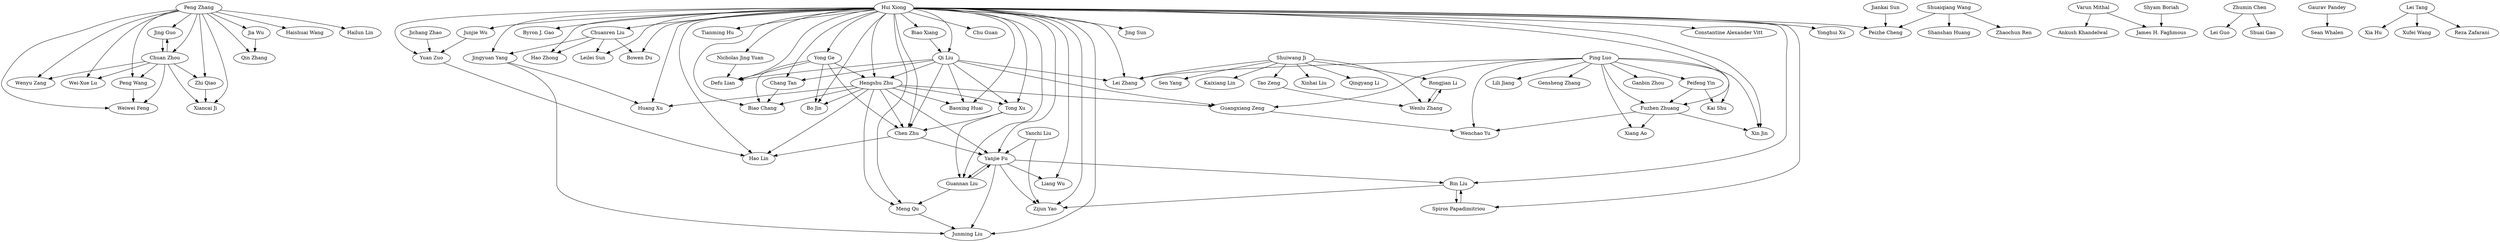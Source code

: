 strict digraph G{
"Peng Zhang" -> "Jing Guo"
"Yanchi Liu" -> "Yanjie Fu"
"Hui Xiong" -> "Chu Guan"
"Hui Xiong" -> "Yuan Zuo"
"Shuiwang Ji" -> "Kaixiang Lin"
"Ping Luo" -> "Lei Zhang"
"Hui Xiong" -> "Chen Zhu"
"Hui Xiong" -> "Lei Zhang"
"Shuaiqiang Wang" -> "Shanshan Huang"
"Ping Luo" -> "Gensheng Zhang"
"Varun Mithal" -> "Ankush Khandelwal"
"Yanchi Liu" -> "Zijun Yao"
"Hui Xiong" -> "Zijun Yao"
"Hui Xiong" -> "Huang Xu"
"Shuiwang Ji" -> "Rongjian Li"
"Peng Zhang" -> "Wenyu Zang"
"Shyam Boriah" -> "James H. Faghmous"
"Hui Xiong" -> "Hao Zhong"
"Shuiwang Ji" -> "Tao Zeng"
"Shuiwang Ji" -> "Lei Zhang"
"Shuiwang Ji" -> "Wenlu Zhang"
"Shuiwang Ji" -> "Xinhai Liu"
"Ping Luo" -> "Xin Jin"
"Ping Luo" -> "Ganbin Zhou"
"Shuaiqiang Wang" -> "Peizhe Cheng"
"Ping Luo" -> "Guangxiang Zeng"
"Peng Zhang" -> "Chuan Zhou"
"Hui Xiong" -> "Jing Sun"
"Hui Xiong" -> "Hao Lin"
"Zhumin Chen" -> "Lei Guo"
"Shuiwang Ji" -> "Qingyang Li"
"Ping Luo" -> "Fuzhen Zhuang"
"Hui Xiong" -> "Constantine Alexander Vitt"
"Hui Xiong" -> "Yong Ge"
"Shuiwang Ji" -> "Sen Yang"
"Ping Luo" -> "Kai Shu"
"Ping Luo" -> "Wenchao Yu"
"Hui Xiong" -> "Tong Xu"
"Hui Xiong" -> "Yonghui Xu"
"Tong Xu" -> "Guannan Liu"
"Zhumin Chen" -> "Shuai Gao"
"Hui Xiong" -> "Guannan Liu"
"Peng Zhang" -> "Wei-Xue Lu"
"Peng Zhang" -> "Weiwei Feng"
"Gaurav Pandey" -> "Sean Whalen"
"Peng Zhang" -> "Qin Zhang"
"Hui Xiong" -> "Xin Jin"
"Peng Zhang" -> "Haishuai Wang"
"Hui Xiong" -> "Bo Jin"
"Hui Xiong" -> "Leilei Sun"
"Hui Xiong" -> "Peizhe Cheng"
"Fuzhen Zhuang" -> "Xin Jin"
"Lei Tang" -> "Xia Hu"
"Hui Xiong" -> "Defu Lian"
"Hui Xiong" -> "Chen Zhu"
"Hui Xiong" -> "Byron J. Gao"
"Hui Xiong" -> "Chang Tan"
"Ping Luo" -> "Xiang Ao"
"Peng Zhang" -> "Xiancai Ji"
"Peng Zhang" -> "Peng Wang"
"Hui Xiong" -> "Bowen Du"
"Shuaiqiang Wang" -> "Zhaochun Ren"
"Jichang Zhao" -> "Yuan Zuo"
"Hui Xiong" -> "Qi Liu"
"Hui Xiong" -> "Biao Chang"
"Hui Xiong" -> "Jingyuan Yang"
"Hui Xiong" -> "Liang Wu"
"Guangxiang Zeng" -> "Wenchao Yu"
"Lei Tang" -> "Xufei Wang"
"Hui Xiong" -> "Tianming Hu"
"Varun Mithal" -> "James H. Faghmous"
"Hui Xiong" -> "Junming Liu"
"Hui Xiong" -> "Bin Liu"
"Yong Ge" -> "Hengshu Zhu"
"Hengshu Zhu" -> "Chen Zhu"
"Hengshu Zhu" -> "Hao Lin"
"Bin Liu" -> "Zijun Yao"
"Peng Zhang" -> "Hailun Lin"
"Hui Xiong" -> "Junjie Wu"
"Jiankai Sun" -> "Peizhe Cheng"
"Ping Luo" -> "Lili Jiang"
"Hui Xiong" -> "Yanjie Fu"
"Peng Zhang" -> "Zhi Qiao"
"Zhi Qiao" -> "Xiancai Ji"
"Hui Xiong" -> "Fuzhen Zhuang"
"Chang Tan" -> "Biao Chang"
"Rongjian Li" -> "Wenlu Zhang"
"Hui Xiong" -> "Chuanren Liu"
"Hui Xiong" -> "Biao Xiang"
"Chuanren Liu" -> "Leilei Sun"
"Chuan Zhou" -> "Wenyu Zang"
"Chuan Zhou" -> "Xiancai Ji"
"Lei Tang" -> "Reza Zafarani"
"Jingyuan Yang" -> "Huang Xu"
"Yanjie Fu" -> "Junming Liu"
"Ping Luo" -> "Peifeng Yin"
"Hui Xiong" -> "Baoxing Huai"
"Hui Xiong" -> "Spiros Papadimitriou"
"Peng Zhang" -> "Jia Wu"
"Hui Xiong" -> "Meng Qu"
"Hui Xiong" -> "Hengshu Zhu"
"Guannan Liu" -> "Meng Qu"
"Chuan Zhou" -> "Peng Wang"
"Yanjie Fu" -> "Bin Liu"
"Tao Zeng" -> "Wenlu Zhang"
"Wenlu Zhang" -> "Rongjian Li"
"Hengshu Zhu" -> "Meng Qu"
"Meng Qu" -> "Junming Liu"
"Peifeng Yin" -> "Kai Shu"
"Fuzhen Zhuang" -> "Xiang Ao"
"Yanjie Fu" -> "Guannan Liu"
"Hui Xiong" -> "Nicholas Jing Yuan"
"Chuan Zhou" -> "Jing Guo"
"Hengshu Zhu" -> "Guangxiang Zeng"
"Hengshu Zhu" -> "Biao Chang"
"Hengshu Zhu" -> "Chen Zhu"
"Chen Zhu" -> "Yanjie Fu"
"Jia Wu" -> "Qin Zhang"
"Chen Zhu" -> "Hao Lin"
"Jing Guo" -> "Chuan Zhou"
"Fuzhen Zhuang" -> "Wenchao Yu"
"Chuanren Liu" -> "Hao Zhong"
"Peng Wang" -> "Weiwei Feng"
"Hengshu Zhu" -> "Bo Jin"
"Peifeng Yin" -> "Fuzhen Zhuang"
"Chuan Zhou" -> "Zhi Qiao"
"Qi Liu" -> "Chen Zhu"
"Yong Ge" -> "Biao Chang"
"Yanjie Fu" -> "Liang Wu"
"Yuan Zuo" -> "Hao Lin"
"Jingyuan Yang" -> "Junming Liu"
"Nicholas Jing Yuan" -> "Defu Lian"
"Chuanren Liu" -> "Jingyuan Yang"
"Chuanren Liu" -> "Bowen Du"
"Qi Liu" -> "Guangxiang Zeng"
"Yong Ge" -> "Chen Zhu"
"Qi Liu" -> "Baoxing Huai"
"Chuan Zhou" -> "Weiwei Feng"
"Guannan Liu" -> "Yanjie Fu"
"Tong Xu" -> "Chen Zhu"
"Hengshu Zhu" -> "Huang Xu"
"Qi Liu" -> "Defu Lian"
"Yanjie Fu" -> "Zijun Yao"
"Hengshu Zhu" -> "Baoxing Huai"
"Spiros Papadimitriou" -> "Bin Liu"
"Biao Xiang" -> "Qi Liu"
"Qi Liu" -> "Lei Zhang"
"Qi Liu" -> "Tong Xu"
"Junjie Wu" -> "Yuan Zuo"
"Chuan Zhou" -> "Wei-Xue Lu"
"Yong Ge" -> "Defu Lian"
"Hengshu Zhu" -> "Yanjie Fu"
"Bin Liu" -> "Spiros Papadimitriou"
"Qi Liu" -> "Chang Tan"
"Qi Liu" -> "Hengshu Zhu"
"Yong Ge" -> "Bo Jin"
"Hengshu Zhu" -> "Tong Xu"
}